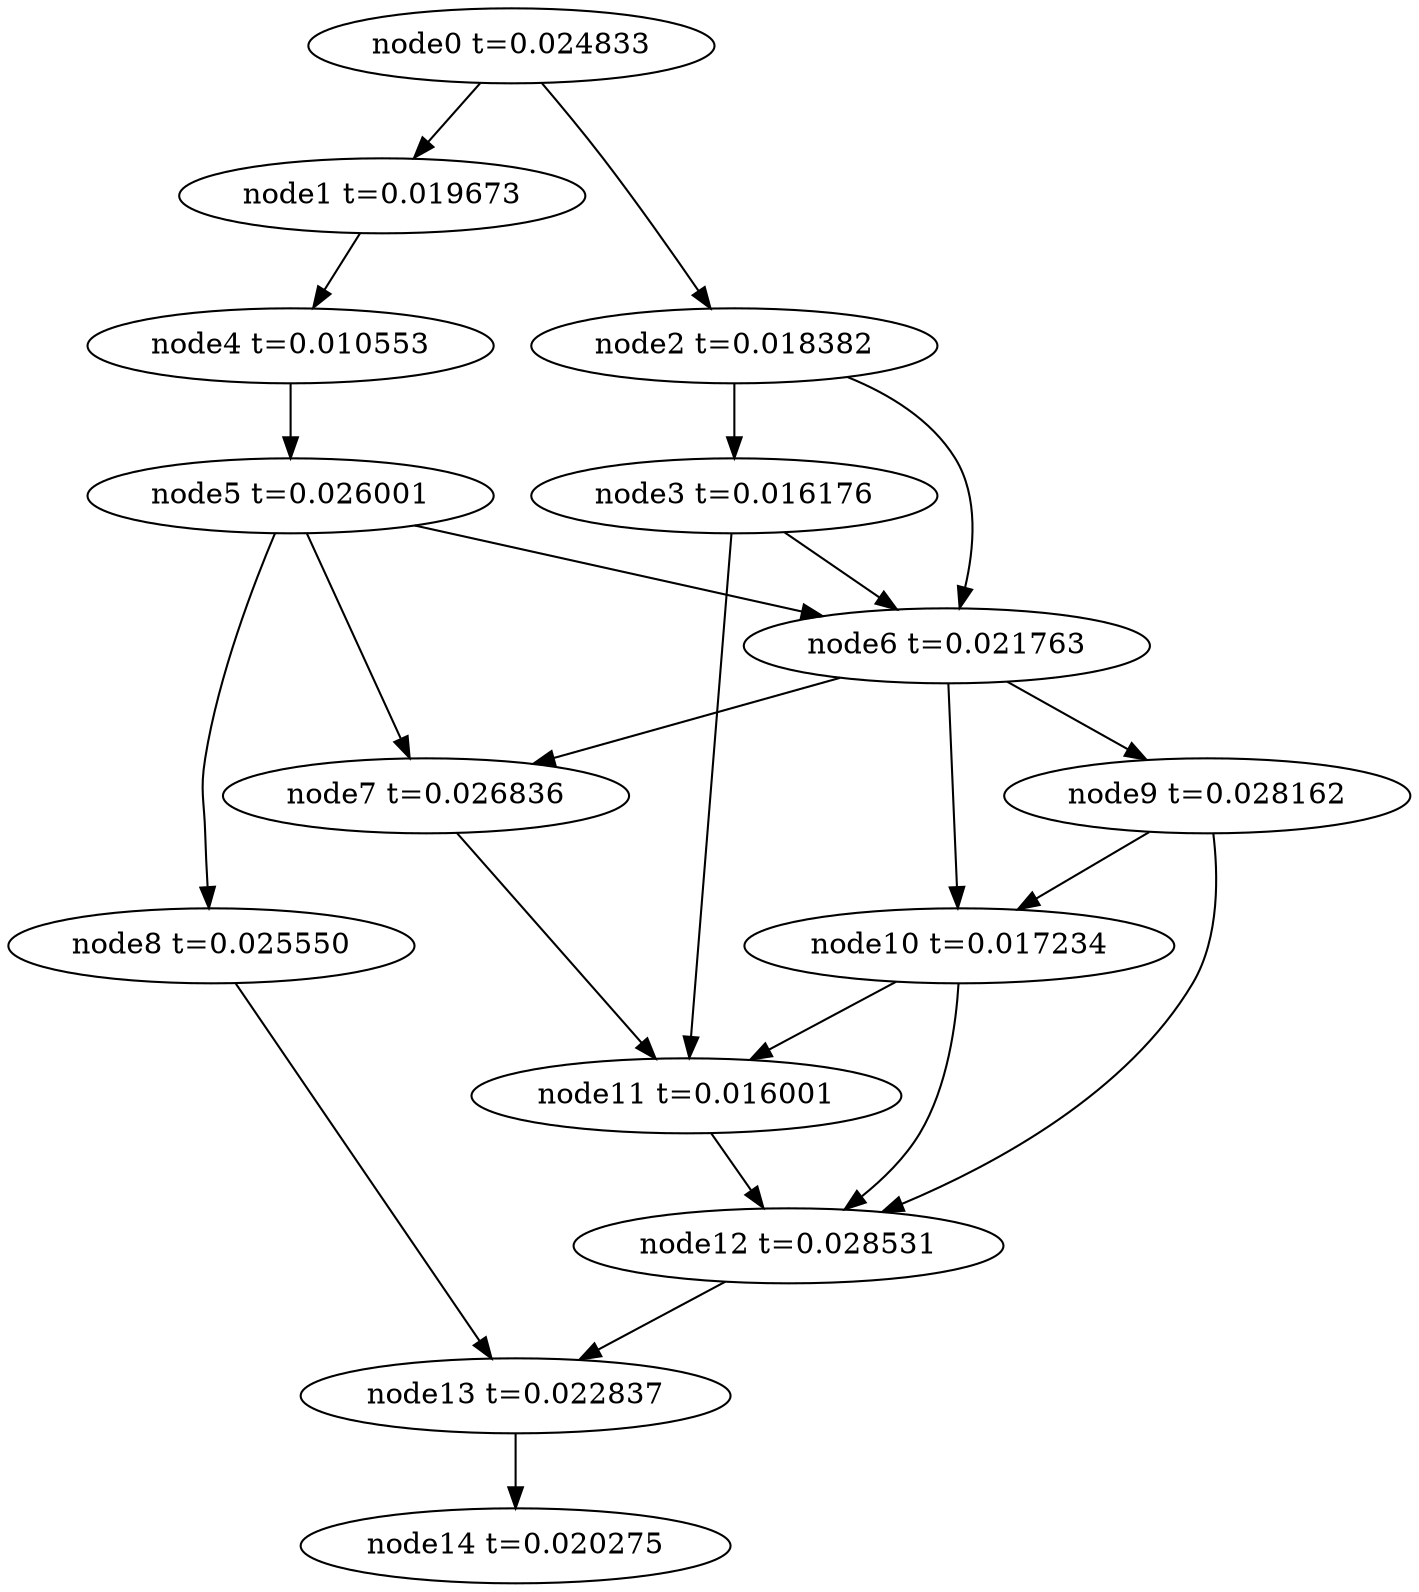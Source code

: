 digraph g{
	node14[label="node14 t=0.020275"]
	node13 -> node14
	node13[label="node13 t=0.022837"];
	node12 -> node13
	node12[label="node12 t=0.028531"];
	node11 -> node12
	node11[label="node11 t=0.016001"];
	node10 -> node12
	node10 -> node11
	node10[label="node10 t=0.017234"];
	node9 -> node12
	node9 -> node10
	node9[label="node9 t=0.028162"];
	node8 -> node13
	node8[label="node8 t=0.025550"];
	node7 -> node11
	node7[label="node7 t=0.026836"];
	node6 -> node10
	node6 -> node9
	node6 -> node7
	node6[label="node6 t=0.021763"];
	node5 -> node8
	node5 -> node7
	node5 -> node6
	node5[label="node5 t=0.026001"];
	node4 -> node5
	node4[label="node4 t=0.010553"];
	node3 -> node11
	node3 -> node6
	node3[label="node3 t=0.016176"];
	node2 -> node6
	node2 -> node3
	node2[label="node2 t=0.018382"];
	node1 -> node4
	node1[label="node1 t=0.019673"];
	node0 -> node2
	node0 -> node1
	node0[label="node0 t=0.024833"];
}

